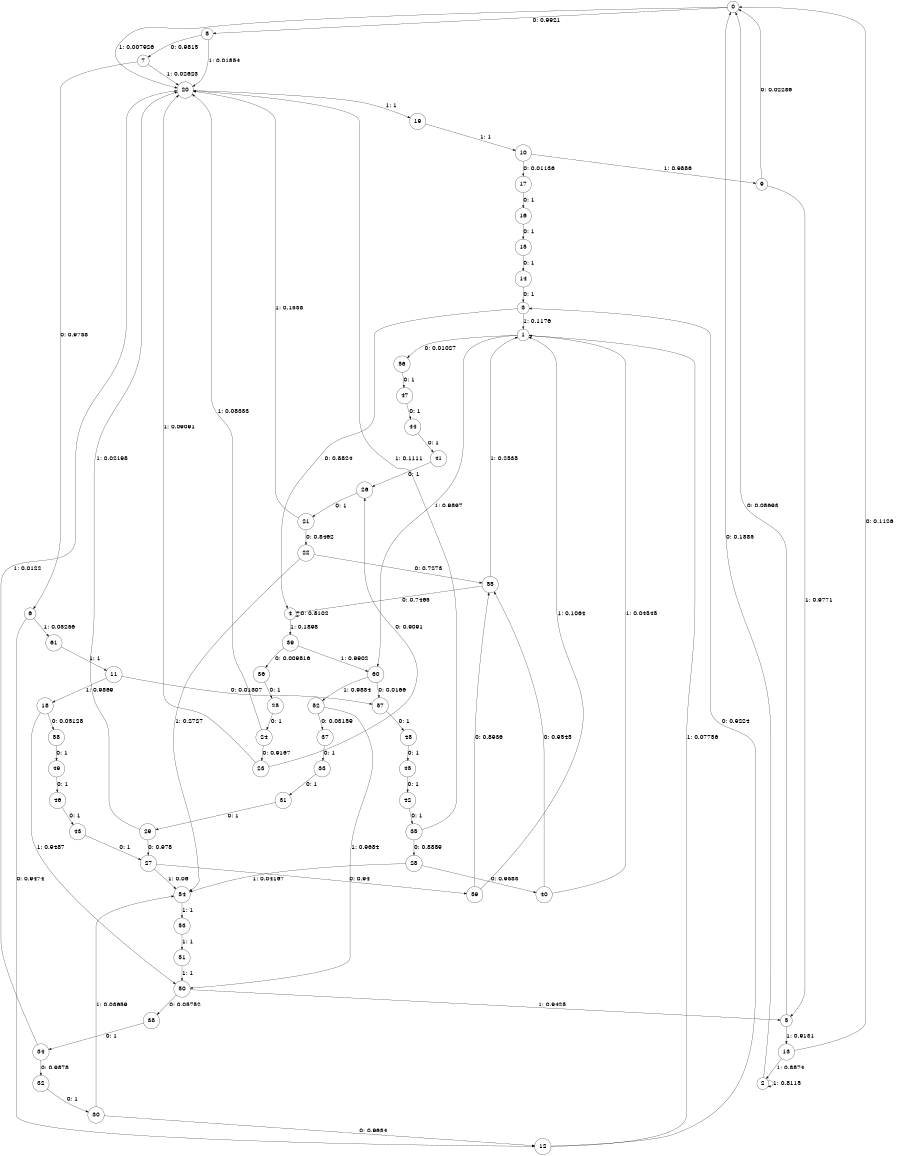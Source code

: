 digraph "ch3_both_grouped_diff_L13" {
size = "6,8.5";
ratio = "fill";
node [shape = circle];
node [fontsize = 24];
edge [fontsize = 24];
0 -> 8 [label = "0: 0.9921   "];
0 -> 20 [label = "1: 0.007926  "];
1 -> 56 [label = "0: 0.01027  "];
1 -> 60 [label = "1: 0.9897   "];
2 -> 0 [label = "0: 0.1885   "];
2 -> 2 [label = "1: 0.8115   "];
3 -> 4 [label = "0: 0.8824   "];
3 -> 1 [label = "1: 0.1176   "];
4 -> 4 [label = "0: 0.8102   "];
4 -> 39 [label = "1: 0.1898   "];
5 -> 0 [label = "0: 0.08693  "];
5 -> 13 [label = "1: 0.9131   "];
6 -> 12 [label = "0: 0.9474   "];
6 -> 61 [label = "1: 0.05256  "];
7 -> 6 [label = "0: 0.9738   "];
7 -> 20 [label = "1: 0.02623  "];
8 -> 7 [label = "0: 0.9815   "];
8 -> 20 [label = "1: 0.01854  "];
9 -> 0 [label = "0: 0.02286  "];
9 -> 5 [label = "1: 0.9771   "];
10 -> 17 [label = "0: 0.01136  "];
10 -> 9 [label = "1: 0.9886   "];
11 -> 57 [label = "0: 0.01307  "];
11 -> 18 [label = "1: 0.9869   "];
12 -> 3 [label = "0: 0.9224   "];
12 -> 1 [label = "1: 0.07756  "];
13 -> 0 [label = "0: 0.1126   "];
13 -> 2 [label = "1: 0.8874   "];
14 -> 3 [label = "0: 1        "];
15 -> 14 [label = "0: 1        "];
16 -> 15 [label = "0: 1        "];
17 -> 16 [label = "0: 1        "];
18 -> 58 [label = "0: 0.05128  "];
18 -> 50 [label = "1: 0.9487   "];
19 -> 10 [label = "1: 1        "];
20 -> 19 [label = "1: 1        "];
21 -> 22 [label = "0: 0.8462   "];
21 -> 20 [label = "1: 0.1538   "];
22 -> 55 [label = "0: 0.7273   "];
22 -> 54 [label = "1: 0.2727   "];
23 -> 26 [label = "0: 0.9091   "];
23 -> 20 [label = "1: 0.09091  "];
24 -> 23 [label = "0: 0.9167   "];
24 -> 20 [label = "1: 0.08333  "];
25 -> 24 [label = "0: 1        "];
26 -> 21 [label = "0: 1        "];
27 -> 59 [label = "0: 0.94     "];
27 -> 54 [label = "1: 0.06     "];
28 -> 40 [label = "0: 0.9583   "];
28 -> 54 [label = "1: 0.04167  "];
29 -> 27 [label = "0: 0.978    "];
29 -> 20 [label = "1: 0.02198  "];
30 -> 12 [label = "0: 0.9634   "];
30 -> 54 [label = "1: 0.03659  "];
31 -> 29 [label = "0: 1        "];
32 -> 30 [label = "0: 1        "];
33 -> 31 [label = "0: 1        "];
34 -> 32 [label = "0: 0.9878   "];
34 -> 20 [label = "1: 0.0122   "];
35 -> 28 [label = "0: 0.8889   "];
35 -> 20 [label = "1: 0.1111   "];
36 -> 25 [label = "0: 1        "];
37 -> 33 [label = "0: 1        "];
38 -> 34 [label = "0: 1        "];
39 -> 36 [label = "0: 0.009816  "];
39 -> 60 [label = "1: 0.9902   "];
40 -> 55 [label = "0: 0.9545   "];
40 -> 1 [label = "1: 0.04545  "];
41 -> 26 [label = "0: 1        "];
42 -> 35 [label = "0: 1        "];
43 -> 27 [label = "0: 1        "];
44 -> 41 [label = "0: 1        "];
45 -> 42 [label = "0: 1        "];
46 -> 43 [label = "0: 1        "];
47 -> 44 [label = "0: 1        "];
48 -> 45 [label = "0: 1        "];
49 -> 46 [label = "0: 1        "];
50 -> 38 [label = "0: 0.05752  "];
50 -> 5 [label = "1: 0.9425   "];
51 -> 50 [label = "1: 1        "];
52 -> 37 [label = "0: 0.03159  "];
52 -> 50 [label = "1: 0.9684   "];
53 -> 51 [label = "1: 1        "];
54 -> 53 [label = "1: 1        "];
55 -> 4 [label = "0: 0.7465   "];
55 -> 1 [label = "1: 0.2535   "];
56 -> 47 [label = "0: 1        "];
57 -> 48 [label = "0: 1        "];
58 -> 49 [label = "0: 1        "];
59 -> 55 [label = "0: 0.8936   "];
59 -> 1 [label = "1: 0.1064   "];
60 -> 57 [label = "0: 0.0166   "];
60 -> 52 [label = "1: 0.9834   "];
61 -> 11 [label = "1: 1        "];
}